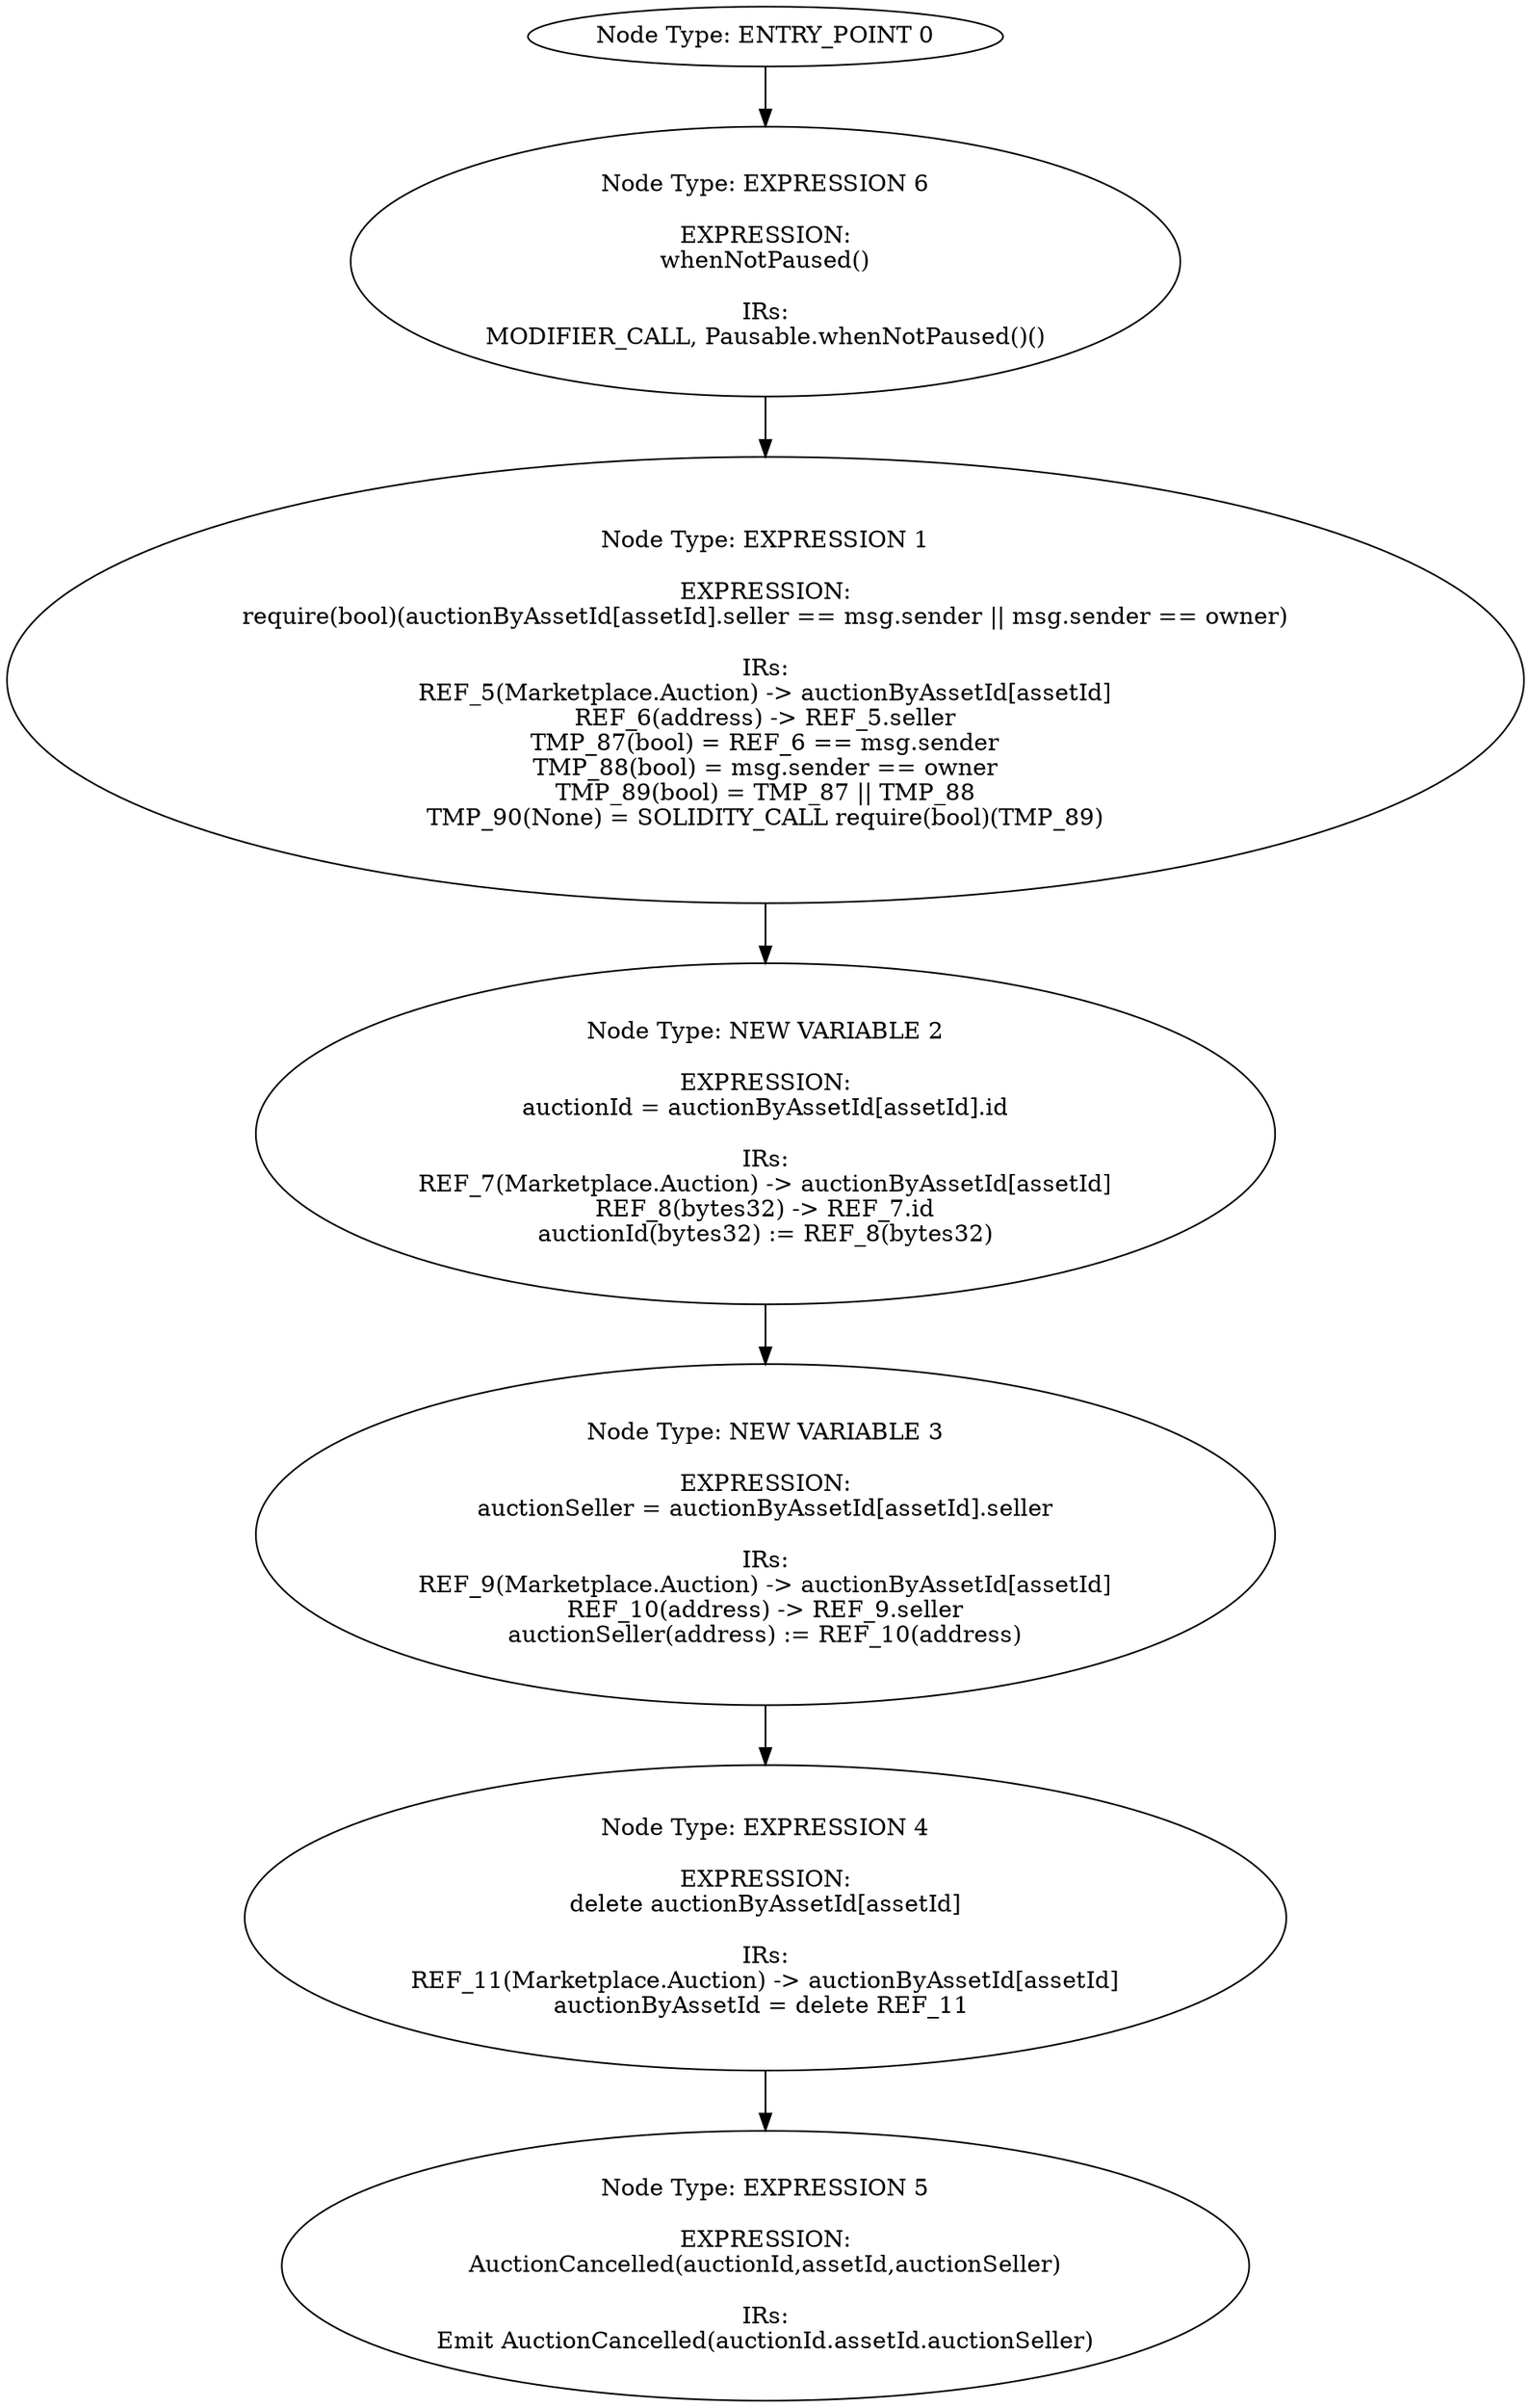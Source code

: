 digraph{
0[label="Node Type: ENTRY_POINT 0
"];
0->6;
1[label="Node Type: EXPRESSION 1

EXPRESSION:
require(bool)(auctionByAssetId[assetId].seller == msg.sender || msg.sender == owner)

IRs:
REF_5(Marketplace.Auction) -> auctionByAssetId[assetId]
REF_6(address) -> REF_5.seller
TMP_87(bool) = REF_6 == msg.sender
TMP_88(bool) = msg.sender == owner
TMP_89(bool) = TMP_87 || TMP_88
TMP_90(None) = SOLIDITY_CALL require(bool)(TMP_89)"];
1->2;
2[label="Node Type: NEW VARIABLE 2

EXPRESSION:
auctionId = auctionByAssetId[assetId].id

IRs:
REF_7(Marketplace.Auction) -> auctionByAssetId[assetId]
REF_8(bytes32) -> REF_7.id
auctionId(bytes32) := REF_8(bytes32)"];
2->3;
3[label="Node Type: NEW VARIABLE 3

EXPRESSION:
auctionSeller = auctionByAssetId[assetId].seller

IRs:
REF_9(Marketplace.Auction) -> auctionByAssetId[assetId]
REF_10(address) -> REF_9.seller
auctionSeller(address) := REF_10(address)"];
3->4;
4[label="Node Type: EXPRESSION 4

EXPRESSION:
delete auctionByAssetId[assetId]

IRs:
REF_11(Marketplace.Auction) -> auctionByAssetId[assetId]
auctionByAssetId = delete REF_11 "];
4->5;
5[label="Node Type: EXPRESSION 5

EXPRESSION:
AuctionCancelled(auctionId,assetId,auctionSeller)

IRs:
Emit AuctionCancelled(auctionId.assetId.auctionSeller)"];
6[label="Node Type: EXPRESSION 6

EXPRESSION:
whenNotPaused()

IRs:
MODIFIER_CALL, Pausable.whenNotPaused()()"];
6->1;
}

